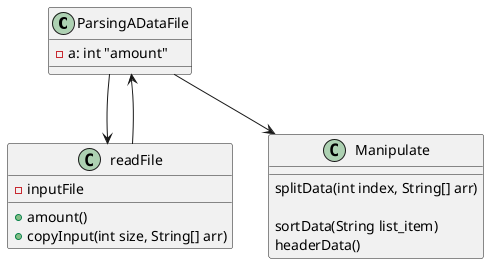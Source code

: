 @startuml
'https://plantuml.com/class-diagram

class ParsingADataFile
{
    - a: int "amount"
}
class readFile
{
    -inputFile
    +amount()
    +copyInput(int size, String[] arr)
}

class Manipulate
{
    splitData(int index, String[] arr)

    sortData(String list_item)
    headerData()
}

ParsingADataFile-->readFile
readFile-->ParsingADataFile
ParsingADataFile-->Manipulate

@enduml